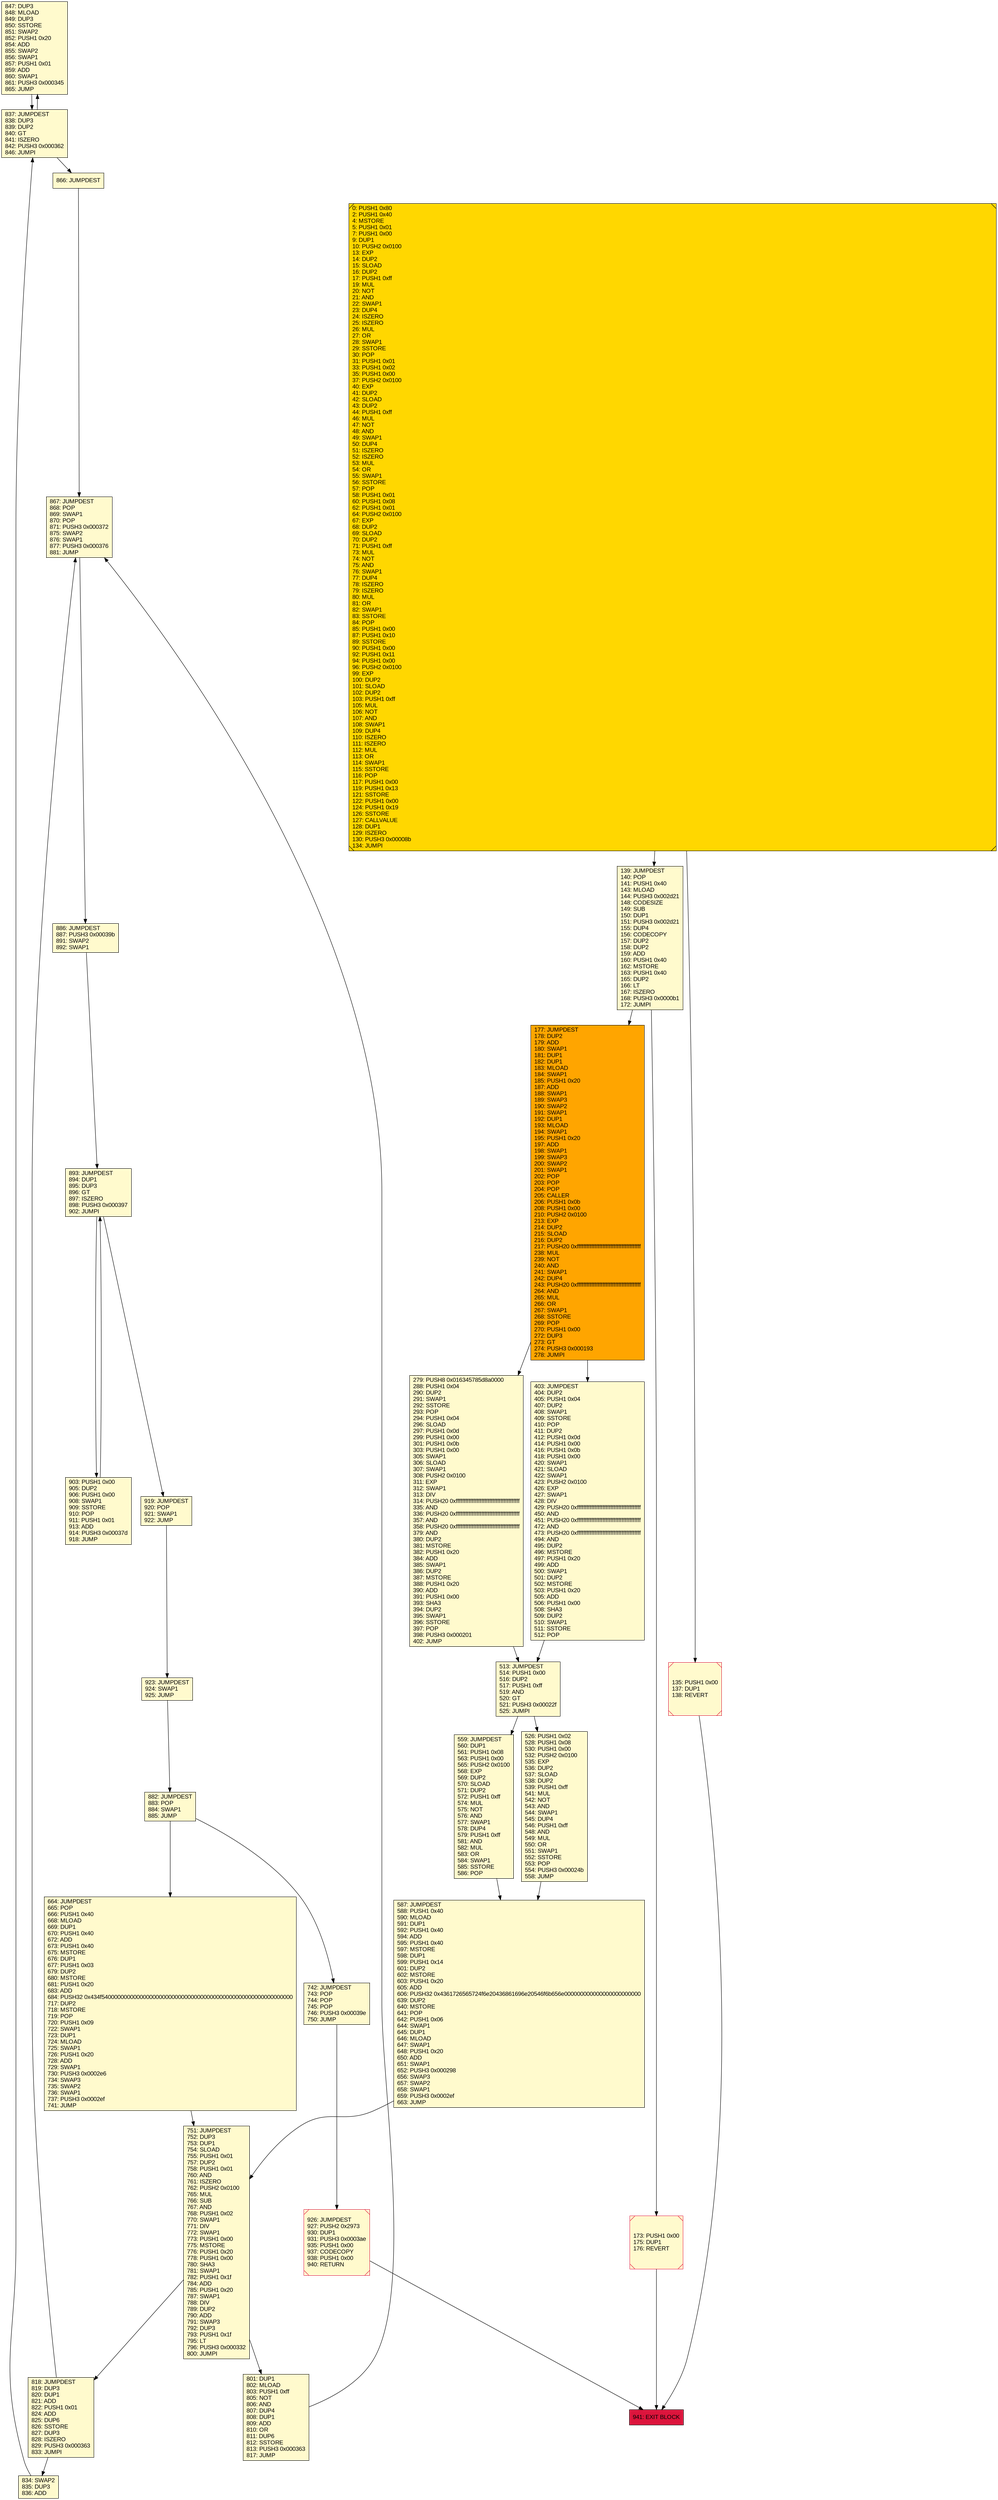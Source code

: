 digraph G {
bgcolor=transparent rankdir=UD;
node [shape=box style=filled color=black fillcolor=white fontname=arial fontcolor=black];
847 [label="847: DUP3\l848: MLOAD\l849: DUP3\l850: SSTORE\l851: SWAP2\l852: PUSH1 0x20\l854: ADD\l855: SWAP2\l856: SWAP1\l857: PUSH1 0x01\l859: ADD\l860: SWAP1\l861: PUSH3 0x000345\l865: JUMP\l" fillcolor=lemonchiffon ];
664 [label="664: JUMPDEST\l665: POP\l666: PUSH1 0x40\l668: MLOAD\l669: DUP1\l670: PUSH1 0x40\l672: ADD\l673: PUSH1 0x40\l675: MSTORE\l676: DUP1\l677: PUSH1 0x03\l679: DUP2\l680: MSTORE\l681: PUSH1 0x20\l683: ADD\l684: PUSH32 0x434f540000000000000000000000000000000000000000000000000000000000\l717: DUP2\l718: MSTORE\l719: POP\l720: PUSH1 0x09\l722: SWAP1\l723: DUP1\l724: MLOAD\l725: SWAP1\l726: PUSH1 0x20\l728: ADD\l729: SWAP1\l730: PUSH3 0x0002e6\l734: SWAP3\l735: SWAP2\l736: SWAP1\l737: PUSH3 0x0002ef\l741: JUMP\l" fillcolor=lemonchiffon ];
834 [label="834: SWAP2\l835: DUP3\l836: ADD\l" fillcolor=lemonchiffon ];
903 [label="903: PUSH1 0x00\l905: DUP2\l906: PUSH1 0x00\l908: SWAP1\l909: SSTORE\l910: POP\l911: PUSH1 0x01\l913: ADD\l914: PUSH3 0x00037d\l918: JUMP\l" fillcolor=lemonchiffon ];
919 [label="919: JUMPDEST\l920: POP\l921: SWAP1\l922: JUMP\l" fillcolor=lemonchiffon ];
139 [label="139: JUMPDEST\l140: POP\l141: PUSH1 0x40\l143: MLOAD\l144: PUSH3 0x002d21\l148: CODESIZE\l149: SUB\l150: DUP1\l151: PUSH3 0x002d21\l155: DUP4\l156: CODECOPY\l157: DUP2\l158: DUP2\l159: ADD\l160: PUSH1 0x40\l162: MSTORE\l163: PUSH1 0x40\l165: DUP2\l166: LT\l167: ISZERO\l168: PUSH3 0x0000b1\l172: JUMPI\l" fillcolor=lemonchiffon ];
173 [label="173: PUSH1 0x00\l175: DUP1\l176: REVERT\l" fillcolor=lemonchiffon shape=Msquare color=crimson ];
893 [label="893: JUMPDEST\l894: DUP1\l895: DUP3\l896: GT\l897: ISZERO\l898: PUSH3 0x000397\l902: JUMPI\l" fillcolor=lemonchiffon ];
837 [label="837: JUMPDEST\l838: DUP3\l839: DUP2\l840: GT\l841: ISZERO\l842: PUSH3 0x000362\l846: JUMPI\l" fillcolor=lemonchiffon ];
526 [label="526: PUSH1 0x02\l528: PUSH1 0x08\l530: PUSH1 0x00\l532: PUSH2 0x0100\l535: EXP\l536: DUP2\l537: SLOAD\l538: DUP2\l539: PUSH1 0xff\l541: MUL\l542: NOT\l543: AND\l544: SWAP1\l545: DUP4\l546: PUSH1 0xff\l548: AND\l549: MUL\l550: OR\l551: SWAP1\l552: SSTORE\l553: POP\l554: PUSH3 0x00024b\l558: JUMP\l" fillcolor=lemonchiffon ];
751 [label="751: JUMPDEST\l752: DUP3\l753: DUP1\l754: SLOAD\l755: PUSH1 0x01\l757: DUP2\l758: PUSH1 0x01\l760: AND\l761: ISZERO\l762: PUSH2 0x0100\l765: MUL\l766: SUB\l767: AND\l768: PUSH1 0x02\l770: SWAP1\l771: DIV\l772: SWAP1\l773: PUSH1 0x00\l775: MSTORE\l776: PUSH1 0x20\l778: PUSH1 0x00\l780: SHA3\l781: SWAP1\l782: PUSH1 0x1f\l784: ADD\l785: PUSH1 0x20\l787: SWAP1\l788: DIV\l789: DUP2\l790: ADD\l791: SWAP3\l792: DUP3\l793: PUSH1 0x1f\l795: LT\l796: PUSH3 0x000332\l800: JUMPI\l" fillcolor=lemonchiffon ];
801 [label="801: DUP1\l802: MLOAD\l803: PUSH1 0xff\l805: NOT\l806: AND\l807: DUP4\l808: DUP1\l809: ADD\l810: OR\l811: DUP6\l812: SSTORE\l813: PUSH3 0x000363\l817: JUMP\l" fillcolor=lemonchiffon ];
926 [label="926: JUMPDEST\l927: PUSH2 0x2973\l930: DUP1\l931: PUSH3 0x0003ae\l935: PUSH1 0x00\l937: CODECOPY\l938: PUSH1 0x00\l940: RETURN\l" fillcolor=lemonchiffon shape=Msquare color=crimson ];
177 [label="177: JUMPDEST\l178: DUP2\l179: ADD\l180: SWAP1\l181: DUP1\l182: DUP1\l183: MLOAD\l184: SWAP1\l185: PUSH1 0x20\l187: ADD\l188: SWAP1\l189: SWAP3\l190: SWAP2\l191: SWAP1\l192: DUP1\l193: MLOAD\l194: SWAP1\l195: PUSH1 0x20\l197: ADD\l198: SWAP1\l199: SWAP3\l200: SWAP2\l201: SWAP1\l202: POP\l203: POP\l204: POP\l205: CALLER\l206: PUSH1 0x0b\l208: PUSH1 0x00\l210: PUSH2 0x0100\l213: EXP\l214: DUP2\l215: SLOAD\l216: DUP2\l217: PUSH20 0xffffffffffffffffffffffffffffffffffffffff\l238: MUL\l239: NOT\l240: AND\l241: SWAP1\l242: DUP4\l243: PUSH20 0xffffffffffffffffffffffffffffffffffffffff\l264: AND\l265: MUL\l266: OR\l267: SWAP1\l268: SSTORE\l269: POP\l270: PUSH1 0x00\l272: DUP3\l273: GT\l274: PUSH3 0x000193\l278: JUMPI\l" fillcolor=orange ];
867 [label="867: JUMPDEST\l868: POP\l869: SWAP1\l870: POP\l871: PUSH3 0x000372\l875: SWAP2\l876: SWAP1\l877: PUSH3 0x000376\l881: JUMP\l" fillcolor=lemonchiffon ];
886 [label="886: JUMPDEST\l887: PUSH3 0x00039b\l891: SWAP2\l892: SWAP1\l" fillcolor=lemonchiffon ];
882 [label="882: JUMPDEST\l883: POP\l884: SWAP1\l885: JUMP\l" fillcolor=lemonchiffon ];
742 [label="742: JUMPDEST\l743: POP\l744: POP\l745: POP\l746: PUSH3 0x00039e\l750: JUMP\l" fillcolor=lemonchiffon ];
135 [label="135: PUSH1 0x00\l137: DUP1\l138: REVERT\l" fillcolor=lemonchiffon shape=Msquare color=crimson ];
403 [label="403: JUMPDEST\l404: DUP2\l405: PUSH1 0x04\l407: DUP2\l408: SWAP1\l409: SSTORE\l410: POP\l411: DUP2\l412: PUSH1 0x0d\l414: PUSH1 0x00\l416: PUSH1 0x0b\l418: PUSH1 0x00\l420: SWAP1\l421: SLOAD\l422: SWAP1\l423: PUSH2 0x0100\l426: EXP\l427: SWAP1\l428: DIV\l429: PUSH20 0xffffffffffffffffffffffffffffffffffffffff\l450: AND\l451: PUSH20 0xffffffffffffffffffffffffffffffffffffffff\l472: AND\l473: PUSH20 0xffffffffffffffffffffffffffffffffffffffff\l494: AND\l495: DUP2\l496: MSTORE\l497: PUSH1 0x20\l499: ADD\l500: SWAP1\l501: DUP2\l502: MSTORE\l503: PUSH1 0x20\l505: ADD\l506: PUSH1 0x00\l508: SHA3\l509: DUP2\l510: SWAP1\l511: SSTORE\l512: POP\l" fillcolor=lemonchiffon ];
818 [label="818: JUMPDEST\l819: DUP3\l820: DUP1\l821: ADD\l822: PUSH1 0x01\l824: ADD\l825: DUP6\l826: SSTORE\l827: DUP3\l828: ISZERO\l829: PUSH3 0x000363\l833: JUMPI\l" fillcolor=lemonchiffon ];
941 [label="941: EXIT BLOCK\l" fillcolor=crimson ];
279 [label="279: PUSH8 0x016345785d8a0000\l288: PUSH1 0x04\l290: DUP2\l291: SWAP1\l292: SSTORE\l293: POP\l294: PUSH1 0x04\l296: SLOAD\l297: PUSH1 0x0d\l299: PUSH1 0x00\l301: PUSH1 0x0b\l303: PUSH1 0x00\l305: SWAP1\l306: SLOAD\l307: SWAP1\l308: PUSH2 0x0100\l311: EXP\l312: SWAP1\l313: DIV\l314: PUSH20 0xffffffffffffffffffffffffffffffffffffffff\l335: AND\l336: PUSH20 0xffffffffffffffffffffffffffffffffffffffff\l357: AND\l358: PUSH20 0xffffffffffffffffffffffffffffffffffffffff\l379: AND\l380: DUP2\l381: MSTORE\l382: PUSH1 0x20\l384: ADD\l385: SWAP1\l386: DUP2\l387: MSTORE\l388: PUSH1 0x20\l390: ADD\l391: PUSH1 0x00\l393: SHA3\l394: DUP2\l395: SWAP1\l396: SSTORE\l397: POP\l398: PUSH3 0x000201\l402: JUMP\l" fillcolor=lemonchiffon ];
923 [label="923: JUMPDEST\l924: SWAP1\l925: JUMP\l" fillcolor=lemonchiffon ];
559 [label="559: JUMPDEST\l560: DUP1\l561: PUSH1 0x08\l563: PUSH1 0x00\l565: PUSH2 0x0100\l568: EXP\l569: DUP2\l570: SLOAD\l571: DUP2\l572: PUSH1 0xff\l574: MUL\l575: NOT\l576: AND\l577: SWAP1\l578: DUP4\l579: PUSH1 0xff\l581: AND\l582: MUL\l583: OR\l584: SWAP1\l585: SSTORE\l586: POP\l" fillcolor=lemonchiffon ];
866 [label="866: JUMPDEST\l" fillcolor=lemonchiffon ];
0 [label="0: PUSH1 0x80\l2: PUSH1 0x40\l4: MSTORE\l5: PUSH1 0x01\l7: PUSH1 0x00\l9: DUP1\l10: PUSH2 0x0100\l13: EXP\l14: DUP2\l15: SLOAD\l16: DUP2\l17: PUSH1 0xff\l19: MUL\l20: NOT\l21: AND\l22: SWAP1\l23: DUP4\l24: ISZERO\l25: ISZERO\l26: MUL\l27: OR\l28: SWAP1\l29: SSTORE\l30: POP\l31: PUSH1 0x01\l33: PUSH1 0x02\l35: PUSH1 0x00\l37: PUSH2 0x0100\l40: EXP\l41: DUP2\l42: SLOAD\l43: DUP2\l44: PUSH1 0xff\l46: MUL\l47: NOT\l48: AND\l49: SWAP1\l50: DUP4\l51: ISZERO\l52: ISZERO\l53: MUL\l54: OR\l55: SWAP1\l56: SSTORE\l57: POP\l58: PUSH1 0x01\l60: PUSH1 0x08\l62: PUSH1 0x01\l64: PUSH2 0x0100\l67: EXP\l68: DUP2\l69: SLOAD\l70: DUP2\l71: PUSH1 0xff\l73: MUL\l74: NOT\l75: AND\l76: SWAP1\l77: DUP4\l78: ISZERO\l79: ISZERO\l80: MUL\l81: OR\l82: SWAP1\l83: SSTORE\l84: POP\l85: PUSH1 0x00\l87: PUSH1 0x10\l89: SSTORE\l90: PUSH1 0x00\l92: PUSH1 0x11\l94: PUSH1 0x00\l96: PUSH2 0x0100\l99: EXP\l100: DUP2\l101: SLOAD\l102: DUP2\l103: PUSH1 0xff\l105: MUL\l106: NOT\l107: AND\l108: SWAP1\l109: DUP4\l110: ISZERO\l111: ISZERO\l112: MUL\l113: OR\l114: SWAP1\l115: SSTORE\l116: POP\l117: PUSH1 0x00\l119: PUSH1 0x13\l121: SSTORE\l122: PUSH1 0x00\l124: PUSH1 0x19\l126: SSTORE\l127: CALLVALUE\l128: DUP1\l129: ISZERO\l130: PUSH3 0x00008b\l134: JUMPI\l" fillcolor=lemonchiffon shape=Msquare fillcolor=gold ];
513 [label="513: JUMPDEST\l514: PUSH1 0x00\l516: DUP2\l517: PUSH1 0xff\l519: AND\l520: GT\l521: PUSH3 0x00022f\l525: JUMPI\l" fillcolor=lemonchiffon ];
587 [label="587: JUMPDEST\l588: PUSH1 0x40\l590: MLOAD\l591: DUP1\l592: PUSH1 0x40\l594: ADD\l595: PUSH1 0x40\l597: MSTORE\l598: DUP1\l599: PUSH1 0x14\l601: DUP2\l602: MSTORE\l603: PUSH1 0x20\l605: ADD\l606: PUSH32 0x4361726565724f6e20436861696e20546f6b656e000000000000000000000000\l639: DUP2\l640: MSTORE\l641: POP\l642: PUSH1 0x06\l644: SWAP1\l645: DUP1\l646: MLOAD\l647: SWAP1\l648: PUSH1 0x20\l650: ADD\l651: SWAP1\l652: PUSH3 0x000298\l656: SWAP3\l657: SWAP2\l658: SWAP1\l659: PUSH3 0x0002ef\l663: JUMP\l" fillcolor=lemonchiffon ];
751 -> 801;
867 -> 886;
139 -> 173;
882 -> 742;
801 -> 867;
893 -> 903;
903 -> 893;
135 -> 941;
893 -> 919;
923 -> 882;
837 -> 847;
847 -> 837;
834 -> 837;
0 -> 135;
664 -> 751;
403 -> 513;
559 -> 587;
513 -> 559;
886 -> 893;
279 -> 513;
139 -> 177;
173 -> 941;
837 -> 866;
882 -> 664;
919 -> 923;
818 -> 834;
587 -> 751;
742 -> 926;
526 -> 587;
818 -> 867;
513 -> 526;
866 -> 867;
926 -> 941;
177 -> 279;
751 -> 818;
0 -> 139;
177 -> 403;
}